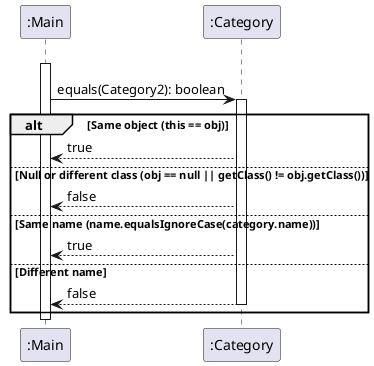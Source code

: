 @startuml
participant ":Main" as Main
participant ":Category" as Category

"Main" -[hidden]> "Main" :

activate Main
Main -> Category: equals(Category2): boolean
activate Category
alt Same object (this == obj)
    Category --> Main: true
else Null or different class (obj == null || getClass() != obj.getClass())
    Category --> Main: false
else Same name (name.equalsIgnoreCase(category.name))
    Category --> Main: true
else Different name
    Category --> Main: false
    deactivate Category
end
deactivate Main
@enduml

@startuml
participant "Main" as Main
participant "Category" as Category
activate Main

Main -> Category: new Category("ExampleName")
activate Category
Category --> Main: Category instance with name "ExampleName"
deactivate Category
@enduml

@startuml
participant "Main" as Main
participant "Category" as Category
activate Main

Main -> Category: getName()
activate Category
Category --> Main: "ExampleName"
deactivate Category
@enduml

@startuml
skinparam classAttributeIconSize 0
hide circle
class "Category" {
    - name: String
    + Category(name: String)
    + getName(): String
    + equals(obj: Object): boolean
    + hashCode(): int
    + getTransactionType(): String
}
@enduml